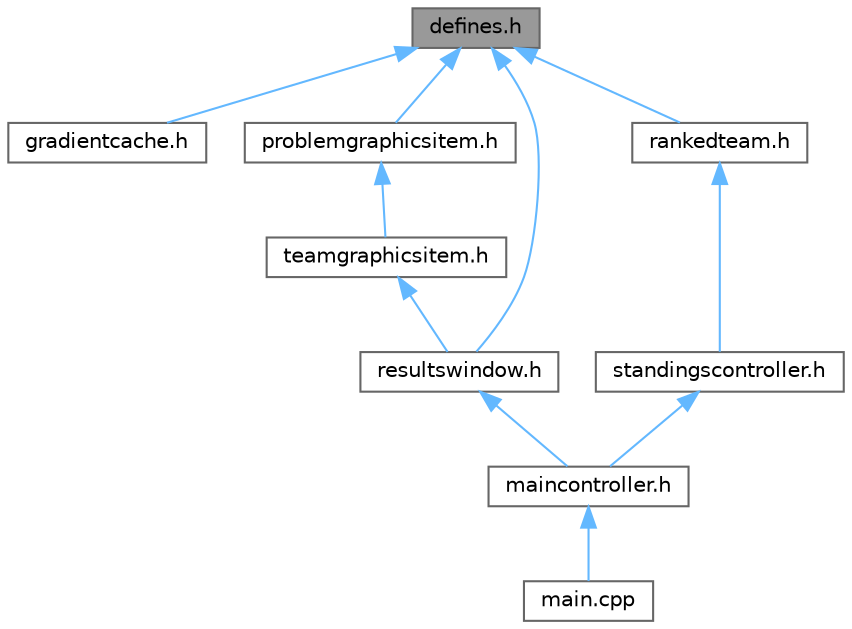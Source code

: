 digraph "defines.h"
{
 // LATEX_PDF_SIZE
  bgcolor="transparent";
  edge [fontname=Helvetica,fontsize=10,labelfontname=Helvetica,labelfontsize=10];
  node [fontname=Helvetica,fontsize=10,shape=box,height=0.2,width=0.4];
  Node1 [id="Node000001",label="defines.h",height=0.2,width=0.4,color="gray40", fillcolor="grey60", style="filled", fontcolor="black",tooltip="Global definitions and structs."];
  Node1 -> Node2 [id="edge1_Node000001_Node000002",dir="back",color="steelblue1",style="solid",tooltip=" "];
  Node2 [id="Node000002",label="gradientcache.h",height=0.2,width=0.4,color="grey40", fillcolor="white", style="filled",URL="$gradientcache_8h.html",tooltip="Contains a class for caching gradient."];
  Node1 -> Node3 [id="edge2_Node000001_Node000003",dir="back",color="steelblue1",style="solid",tooltip=" "];
  Node3 [id="Node000003",label="problemgraphicsitem.h",height=0.2,width=0.4,color="grey40", fillcolor="white", style="filled",URL="$problemgraphicsitem_8h.html",tooltip="Contains the class for the problem items."];
  Node3 -> Node4 [id="edge3_Node000003_Node000004",dir="back",color="steelblue1",style="solid",tooltip=" "];
  Node4 [id="Node000004",label="teamgraphicsitem.h",height=0.2,width=0.4,color="grey40", fillcolor="white", style="filled",URL="$teamgraphicsitem_8h.html",tooltip="Contains the class for a team item."];
  Node4 -> Node5 [id="edge4_Node000004_Node000005",dir="back",color="steelblue1",style="solid",tooltip=" "];
  Node5 [id="Node000005",label="resultswindow.h",height=0.2,width=0.4,color="grey40", fillcolor="white", style="filled",URL="$resultswindow_8h.html",tooltip="Contains the class for the results window (a graphics view)."];
  Node5 -> Node6 [id="edge5_Node000005_Node000006",dir="back",color="steelblue1",style="solid",tooltip=" "];
  Node6 [id="Node000006",label="maincontroller.h",height=0.2,width=0.4,color="grey40", fillcolor="white", style="filled",URL="$maincontroller_8h.html",tooltip="Contains the main controller class."];
  Node6 -> Node7 [id="edge6_Node000006_Node000007",dir="back",color="steelblue1",style="solid",tooltip=" "];
  Node7 [id="Node000007",label="main.cpp",height=0.2,width=0.4,color="grey40", fillcolor="white", style="filled",URL="$main_8cpp.html",tooltip="The main file for the DOMjura application."];
  Node1 -> Node8 [id="edge7_Node000001_Node000008",dir="back",color="steelblue1",style="solid",tooltip=" "];
  Node8 [id="Node000008",label="rankedteam.h",height=0.2,width=0.4,color="grey40", fillcolor="white", style="filled",URL="$rankedteam_8h.html",tooltip="Contains the class for a ranked team and problem."];
  Node8 -> Node9 [id="edge8_Node000008_Node000009",dir="back",color="steelblue1",style="solid",tooltip=" "];
  Node9 [id="Node000009",label="standingscontroller.h",height=0.2,width=0.4,color="grey40", fillcolor="white", style="filled",URL="$standingscontroller_8h.html",tooltip="Contains the class for the standings controller."];
  Node9 -> Node6 [id="edge9_Node000009_Node000006",dir="back",color="steelblue1",style="solid",tooltip=" "];
  Node1 -> Node5 [id="edge10_Node000001_Node000005",dir="back",color="steelblue1",style="solid",tooltip=" "];
}
